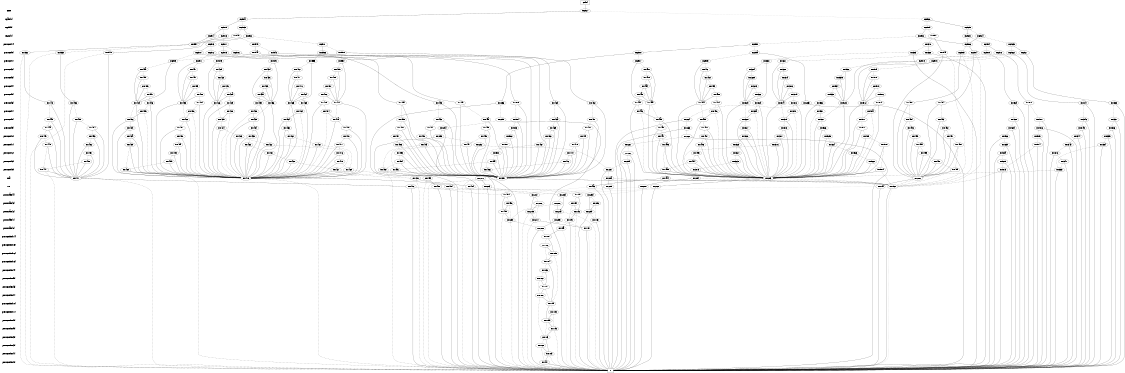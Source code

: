digraph "DD" {
size = "7.5,10"
center = true;
edge [dir = none];
{ node [shape = plaintext];
  edge [style = invis];
  "CONST NODES" [style = invis];
" GND " -> " Tgate[0] " -> " Tgdel[0] " -> " Tsync[0] " -> " prev_cnt[14] " -> " prev_cnt[0] " -> " prev_cnt[1] " -> " prev_cnt[2] " -> " prev_cnt[3] " -> " prev_cnt[4] " -> " prev_cnt[5] " -> " prev_cnt[6] " -> " prev_cnt[7] " -> " prev_cnt[8] " -> " prev_cnt[9] " -> " prev_cnt[10] " -> " prev_cnt[11] " -> " prev_cnt[12] " -> " prev_cnt[13] " -> " prev_cnt[15] " -> " ena " -> " rst " -> " prev_state[4] " -> " prev_state[3] " -> " prev_state[2] " -> " prev_state[1] " -> " prev_state[0] " -> " prev_cnt_len[14] " -> " prev_cnt_len[15] " -> " prev_cnt_len[12] " -> " prev_cnt_len[13] " -> " prev_cnt_len[4] " -> " prev_cnt_len[5] " -> " prev_cnt_len[6] " -> " prev_cnt_len[7] " -> " prev_cnt_len[10] " -> " prev_cnt_len[11] " -> " prev_cnt_len[8] " -> " prev_cnt_len[9] " -> " prev_cnt_len[3] " -> " prev_cnt_len[2] " -> " prev_cnt_len[1] " -> " prev_cnt_len[0] " -> "CONST NODES"; 
}
{ rank = same; node [shape = box]; edge [style = invis];
"  cnt[0]  "; }
{ rank = same; " GND ";
"0x2927";
}
{ rank = same; " Tgate[0] ";
"0x2926";
"0x291a";
}
{ rank = same; " Tgdel[0] ";
"0x2919";
"0x2903";
"0x290d";
"0x2925";
}
{ rank = same; " Tsync[0] ";
"0x1550";
"0x2914";
"0x2920";
"0x2918";
"0x2924";
"0x290c";
"0x2902";
"0x154e";
}
{ rank = same; " prev_cnt[14] ";
"0x2901";
"0x291f";
"0x2906";
"0x1370";
"0x2917";
"0x290b";
"0x154d";
"0x2913";
"0x1554";
"0x2923";
}
{ rank = same; " prev_cnt[0] ";
"0x1552";
"0x2908";
"0x1553";
"0x136e";
"0x2921";
"0x2910";
"0x291c";
"0x2915";
"0x1548";
"0x154f";
"0x2916";
"0x1558";
"0x290a";
"0x136f";
"0x2922";
"0x154a";
"0x2912";
"0x1556";
"0x154c";
"0x291e";
"0x2904";
"0x2905";
}
{ rank = same; " prev_cnt[1] ";
"0x291b";
"0x290f";
"0x2907";
"0x154b";
"0x1557";
"0x1555";
"0x1321";
"0x1330";
"0x291d";
"0x1549";
"0x2909";
"0x2911";
}
{ rank = same; " prev_cnt[2] ";
"0x151f";
"0x14da";
"0x14b1";
"0x143d";
"0x1489";
"0x1472";
"0x1320";
"0x132f";
"0x1536";
"0x142d";
"0x14c1";
"0x14f1";
}
{ rank = same; " prev_cnt[3] ";
"0x14d9";
"0x14b0";
"0x143c";
"0x1488";
"0x1471";
"0x131f";
"0x132e";
"0x1535";
"0x142c";
"0x14c0";
"0x14f0";
"0x151e";
}
{ rank = same; " prev_cnt[4] ";
"0x14d8";
"0x14af";
"0x143b";
"0x1487";
"0x1470";
"0x131e";
"0x132d";
"0x1534";
"0x142b";
"0x14bf";
"0x14ef";
"0x151d";
}
{ rank = same; " prev_cnt[5] ";
"0x14d7";
"0x14ae";
"0x143a";
"0x1486";
"0x146f";
"0x131d";
"0x132c";
"0x1533";
"0x142a";
"0x14be";
"0x14ee";
"0x151c";
}
{ rank = same; " prev_cnt[6] ";
"0x151b";
"0x14bd";
"0x1436";
"0x14d3";
"0x1518";
"0x149e";
"0x14d6";
"0x1439";
"0x1265";
"0x144c";
"0x1329";
"0x147b";
"0x132b";
"0x14fb";
"0x1347";
"0x1528";
"0x14aa";
"0x1482";
"0x14e3";
"0x14ad";
"0x1465";
"0x1426";
"0x1456";
"0x1485";
"0x1429";
"0x1505";
"0x1256";
"0x1512";
"0x146b";
"0x1532";
"0x131a";
"0x1494";
"0x14ea";
"0x152f";
"0x131c";
"0x146e";
"0x14cd";
"0x14ed";
"0x1338";
"0x14ba";
}
{ rank = same; " prev_cnt[7] ";
"0x14ac";
"0x14bc";
"0x131b";
"0x146d";
"0x1484";
"0x151a";
"0x1531";
"0x14d5";
"0x14ec";
"0x1428";
"0x1438";
"0x132a";
}
{ rank = same; " prev_cnt[8] ";
"0x1435";
"0x14d2";
"0x1517";
"0x149d";
"0x1264";
"0x144b";
"0x1328";
"0x147a";
"0x14fa";
"0x1346";
"0x1527";
"0x14a9";
"0x1481";
"0x14e2";
"0x1464";
"0x1425";
"0x1455";
"0x1504";
"0x1255";
"0x1511";
"0x146a";
"0x1319";
"0x1493";
"0x14e9";
"0x152e";
"0x14cc";
"0x1337";
"0x14b9";
}
{ rank = same; " prev_cnt[9] ";
"0x1434";
"0x14d1";
"0x1516";
"0x149c";
"0x1263";
"0x144a";
"0x1327";
"0x1479";
"0x14f9";
"0x1345";
"0x1526";
"0x14a8";
"0x1480";
"0x14e1";
"0x1463";
"0x1424";
"0x1454";
"0x1503";
"0x1254";
"0x1510";
"0x1469";
"0x1318";
"0x1492";
"0x14e8";
"0x152d";
"0x14cb";
"0x1336";
"0x14b8";
}
{ rank = same; " prev_cnt[10] ";
"0x1515";
"0x149b";
"0x1262";
"0x1449";
"0x1326";
"0x1478";
"0x14f8";
"0x1344";
"0x1525";
"0x14a7";
"0x147f";
"0x14e0";
"0x1462";
"0x1423";
"0x1453";
"0x1502";
"0x1253";
"0x150f";
"0x1468";
"0x1317";
"0x1491";
"0x14e7";
"0x152c";
"0x14ca";
"0x1335";
"0x14b7";
"0x1433";
"0x14d0";
}
{ rank = same; " prev_cnt[11] ";
"0x1261";
"0x1448";
"0x1325";
"0x1477";
"0x14f7";
"0x1343";
"0x1524";
"0x14a6";
"0x147e";
"0x14df";
"0x1461";
"0x1422";
"0x1452";
"0x1501";
"0x1252";
"0x150e";
"0x1467";
"0x1316";
"0x1490";
"0x14e6";
"0x152b";
"0x14c9";
"0x1334";
"0x14b6";
"0x1432";
"0x14cf";
"0x1514";
"0x149a";
}
{ rank = same; " prev_cnt[12] ";
"0x1260";
"0x1324";
"0x1476";
"0x1342";
"0x1523";
"0x147d";
"0x14de";
"0x1451";
"0x1500";
"0x14e5";
"0x152a";
"0x14b5";
"0x1431";
"0x1499";
}
{ rank = same; " prev_cnt[13] ";
"0x1450";
"0x14ff";
"0x14b4";
"0x1475";
"0x1430";
"0x125f";
"0x1522";
"0x147c";
"0x1323";
"0x1498";
"0x14dd";
"0x1341";
"0x14e4";
"0x1529";
}
{ rank = same; " prev_cnt[15] ";
"0x14a5";
"0x1251";
"0x14f6";
"0x150d";
"0x1333";
"0x1460";
"0x1421";
"0x1447";
"0x148f";
"0x1315";
"0x1513";
"0x1466";
"0x14c8";
"0x14ce";
}
{ rank = same; " ena ";
"0x145f";
"0x141e";
"0x1351";
"0x1420";
"0x1270";
"0x14a4";
"0x12c9";
"0x1417";
"0x1200";
"0x120a";
"0x12ef";
}
{ rank = same; " rst ";
"0x145e";
"0x14a3";
"0x1209";
"0x126f";
"0x12ee";
"0x141f";
"0x1192";
"0x11ff";
"0x1416";
"0x141d";
"0x12c8";
}
{ rank = same; " prev_state[4] ";
"0x1207";
"0x129d";
"0x11fe";
"0x12ed";
"0x145d";
}
{ rank = same; " prev_state[3] ";
"0x129c";
"0x145c";
"0x1206";
"0x11fd";
"0x12ec";
}
{ rank = same; " prev_state[2] ";
"0x11fc";
"0x129b";
"0x1205";
"0x12ea";
"0x145b";
}
{ rank = same; " prev_state[1] ";
"0x12e9";
"0x12eb";
"0x11eb";
"0x11fb";
"0x1204";
}
{ rank = same; " prev_state[0] ";
"0x11fa";
"0x12e8";
"0x1197";
}
{ rank = same; " prev_cnt_len[14] ";
"0x11e7";
}
{ rank = same; " prev_cnt_len[15] ";
"0x11e6";
}
{ rank = same; " prev_cnt_len[12] ";
"0x11e5";
}
{ rank = same; " prev_cnt_len[13] ";
"0x11e4";
}
{ rank = same; " prev_cnt_len[4] ";
"0x11e3";
}
{ rank = same; " prev_cnt_len[5] ";
"0x11e2";
}
{ rank = same; " prev_cnt_len[6] ";
"0x11e1";
}
{ rank = same; " prev_cnt_len[7] ";
"0x11e0";
}
{ rank = same; " prev_cnt_len[10] ";
"0x11df";
}
{ rank = same; " prev_cnt_len[11] ";
"0x11de";
}
{ rank = same; " prev_cnt_len[8] ";
"0x11dd";
}
{ rank = same; " prev_cnt_len[9] ";
"0x11dc";
}
{ rank = same; " prev_cnt_len[3] ";
"0x11cf";
}
{ rank = same; " prev_cnt_len[2] ";
"0x11ce";
}
{ rank = same; " prev_cnt_len[1] ";
"0x11cd";
}
{ rank = same; " prev_cnt_len[0] ";
"0x11a7";
}
{ rank = same; "CONST NODES";
{ node [shape = box]; "0x115b";
}
}
"  cnt[0]  " -> "0x2927" [style = solid];
"0x2927" -> "0x291a";
"0x2927" -> "0x2926" [style = dotted];
"0x2926" -> "0x2925";
"0x2926" -> "0x290d" [style = dashed];
"0x291a" -> "0x2919";
"0x291a" -> "0x2903" [style = dashed];
"0x2919" -> "0x2914";
"0x2919" -> "0x2918" [style = dashed];
"0x2903" -> "0x2902";
"0x2903" -> "0x154e" [style = dashed];
"0x290d" -> "0x290c";
"0x290d" -> "0x1550" [style = dashed];
"0x2925" -> "0x2920";
"0x2925" -> "0x2924" [style = dashed];
"0x1550" -> "0x154f";
"0x1550" -> "0x1370" [style = dashed];
"0x2914" -> "0x1554";
"0x2914" -> "0x2913" [style = dashed];
"0x2920" -> "0x2906";
"0x2920" -> "0x291f" [style = dashed];
"0x2918" -> "0x1554";
"0x2918" -> "0x2917" [style = dashed];
"0x2924" -> "0x2906";
"0x2924" -> "0x2923" [style = dashed];
"0x290c" -> "0x2906";
"0x290c" -> "0x290b" [style = dashed];
"0x2902" -> "0x1554";
"0x2902" -> "0x2901" [style = dashed];
"0x154e" -> "0x1548";
"0x154e" -> "0x154d" [style = dashed];
"0x2901" -> "0x1556";
"0x2901" -> "0x1558" [style = dashed];
"0x291f" -> "0x291c";
"0x291f" -> "0x291e" [style = dashed];
"0x2906" -> "0x2904";
"0x2906" -> "0x2905" [style = dashed];
"0x1370" -> "0x136e";
"0x1370" -> "0x136f" [style = dashed];
"0x2917" -> "0x2915";
"0x2917" -> "0x2916" [style = dashed];
"0x290b" -> "0x2908";
"0x290b" -> "0x290a" [style = dashed];
"0x154d" -> "0x154a";
"0x154d" -> "0x154c" [style = dashed];
"0x2913" -> "0x2910";
"0x2913" -> "0x2912" [style = dashed];
"0x1554" -> "0x1552";
"0x1554" -> "0x1553" [style = dashed];
"0x2923" -> "0x2921";
"0x2923" -> "0x2922" [style = dashed];
"0x1552" -> "0x144c";
"0x1552" -> "0x115b" [style = dashed];
"0x2908" -> "0x1256";
"0x2908" -> "0x2907" [style = dashed];
"0x1553" -> "0x1456";
"0x1553" -> "0x115b" [style = dashed];
"0x136e" -> "0x115b";
"0x136e" -> "0x1321" [style = dashed];
"0x2921" -> "0x1338";
"0x2921" -> "0x291b" [style = dashed];
"0x2910" -> "0x14d3";
"0x2910" -> "0x290f" [style = dashed];
"0x291c" -> "0x1518";
"0x291c" -> "0x291b" [style = dashed];
"0x2915" -> "0x14fb";
"0x2915" -> "0x290f" [style = dashed];
"0x1548" -> "0x1417";
"0x1548" -> "0x115b" [style = dashed];
"0x154f" -> "0x1200";
"0x154f" -> "0x1192" [style = dashed];
"0x2916" -> "0x1505";
"0x2916" -> "0x2911" [style = dashed];
"0x1558" -> "0x1482";
"0x1558" -> "0x1557" [style = dashed];
"0x290a" -> "0x1265";
"0x290a" -> "0x2909" [style = dashed];
"0x136f" -> "0x115b";
"0x136f" -> "0x1330" [style = dashed];
"0x2922" -> "0x1347";
"0x2922" -> "0x291d" [style = dashed];
"0x154a" -> "0x1351";
"0x154a" -> "0x1549" [style = dashed];
"0x2912" -> "0x14ea";
"0x2912" -> "0x2911" [style = dashed];
"0x1556" -> "0x146b";
"0x1556" -> "0x1555" [style = dashed];
"0x154c" -> "0x1351";
"0x154c" -> "0x154b" [style = dashed];
"0x291e" -> "0x152f";
"0x291e" -> "0x291d" [style = dashed];
"0x2904" -> "0x1494";
"0x2904" -> "0x1192" [style = dashed];
"0x2905" -> "0x149e";
"0x2905" -> "0x1192" [style = dashed];
"0x291b" -> "0x1512";
"0x291b" -> "0x151f" [style = dashed];
"0x290f" -> "0x14cd";
"0x290f" -> "0x14da" [style = dashed];
"0x2907" -> "0x14aa";
"0x2907" -> "0x14b1" [style = dashed];
"0x154b" -> "0x1436";
"0x154b" -> "0x143d" [style = dashed];
"0x1557" -> "0x147b";
"0x1557" -> "0x1489" [style = dashed];
"0x1555" -> "0x1465";
"0x1555" -> "0x1472" [style = dashed];
"0x1321" -> "0x131a";
"0x1321" -> "0x1320" [style = dashed];
"0x1330" -> "0x1329";
"0x1330" -> "0x132f" [style = dashed];
"0x291d" -> "0x1528";
"0x291d" -> "0x1536" [style = dashed];
"0x1549" -> "0x1426";
"0x1549" -> "0x142d" [style = dashed];
"0x2909" -> "0x14ba";
"0x2909" -> "0x14c1" [style = dashed];
"0x2911" -> "0x14e3";
"0x2911" -> "0x14f1" [style = dashed];
"0x151f" -> "0x1512";
"0x151f" -> "0x151e" [style = dashed];
"0x14da" -> "0x14cd";
"0x14da" -> "0x14d9" [style = dashed];
"0x14b1" -> "0x14aa";
"0x14b1" -> "0x14b0" [style = dashed];
"0x143d" -> "0x1436";
"0x143d" -> "0x143c" [style = dashed];
"0x1489" -> "0x147b";
"0x1489" -> "0x1488" [style = dashed];
"0x1472" -> "0x1465";
"0x1472" -> "0x1471" [style = dashed];
"0x1320" -> "0x131a";
"0x1320" -> "0x131f" [style = dashed];
"0x132f" -> "0x1329";
"0x132f" -> "0x132e" [style = dashed];
"0x1536" -> "0x1528";
"0x1536" -> "0x1535" [style = dashed];
"0x142d" -> "0x1426";
"0x142d" -> "0x142c" [style = dashed];
"0x14c1" -> "0x14ba";
"0x14c1" -> "0x14c0" [style = dashed];
"0x14f1" -> "0x14e3";
"0x14f1" -> "0x14f0" [style = dashed];
"0x14d9" -> "0x14cd";
"0x14d9" -> "0x14d8" [style = dashed];
"0x14b0" -> "0x14aa";
"0x14b0" -> "0x14af" [style = dashed];
"0x143c" -> "0x1436";
"0x143c" -> "0x143b" [style = dashed];
"0x1488" -> "0x147b";
"0x1488" -> "0x1487" [style = dashed];
"0x1471" -> "0x1465";
"0x1471" -> "0x1470" [style = dashed];
"0x131f" -> "0x131a";
"0x131f" -> "0x131e" [style = dashed];
"0x132e" -> "0x1329";
"0x132e" -> "0x132d" [style = dashed];
"0x1535" -> "0x1528";
"0x1535" -> "0x1534" [style = dashed];
"0x142c" -> "0x1426";
"0x142c" -> "0x142b" [style = dashed];
"0x14c0" -> "0x14ba";
"0x14c0" -> "0x14bf" [style = dashed];
"0x14f0" -> "0x14e3";
"0x14f0" -> "0x14ef" [style = dashed];
"0x151e" -> "0x1512";
"0x151e" -> "0x151d" [style = dashed];
"0x14d8" -> "0x14cd";
"0x14d8" -> "0x14d7" [style = dashed];
"0x14af" -> "0x14aa";
"0x14af" -> "0x14ae" [style = dashed];
"0x143b" -> "0x1436";
"0x143b" -> "0x143a" [style = dashed];
"0x1487" -> "0x147b";
"0x1487" -> "0x1486" [style = dashed];
"0x1470" -> "0x1465";
"0x1470" -> "0x146f" [style = dashed];
"0x131e" -> "0x131a";
"0x131e" -> "0x131d" [style = dashed];
"0x132d" -> "0x1329";
"0x132d" -> "0x132c" [style = dashed];
"0x1534" -> "0x1528";
"0x1534" -> "0x1533" [style = dashed];
"0x142b" -> "0x1426";
"0x142b" -> "0x142a" [style = dashed];
"0x14bf" -> "0x14ba";
"0x14bf" -> "0x14be" [style = dashed];
"0x14ef" -> "0x14e3";
"0x14ef" -> "0x14ee" [style = dashed];
"0x151d" -> "0x1512";
"0x151d" -> "0x151c" [style = dashed];
"0x14d7" -> "0x14cd";
"0x14d7" -> "0x14d6" [style = dashed];
"0x14ae" -> "0x14aa";
"0x14ae" -> "0x14ad" [style = dashed];
"0x143a" -> "0x1436";
"0x143a" -> "0x1439" [style = dashed];
"0x1486" -> "0x147b";
"0x1486" -> "0x1485" [style = dashed];
"0x146f" -> "0x1465";
"0x146f" -> "0x146e" [style = dashed];
"0x131d" -> "0x131a";
"0x131d" -> "0x131c" [style = dashed];
"0x132c" -> "0x1329";
"0x132c" -> "0x132b" [style = dashed];
"0x1533" -> "0x1528";
"0x1533" -> "0x1532" [style = dashed];
"0x142a" -> "0x1426";
"0x142a" -> "0x1429" [style = dashed];
"0x14be" -> "0x14ba";
"0x14be" -> "0x14bd" [style = dashed];
"0x14ee" -> "0x14e3";
"0x14ee" -> "0x14ed" [style = dashed];
"0x151c" -> "0x1512";
"0x151c" -> "0x151b" [style = dashed];
"0x151b" -> "0x12c9";
"0x151b" -> "0x151a" [style = dashed];
"0x14bd" -> "0x12c9";
"0x14bd" -> "0x14bc" [style = dashed];
"0x1436" -> "0x141e";
"0x1436" -> "0x1435" [style = dashed];
"0x14d3" -> "0x1351";
"0x14d3" -> "0x14d2" [style = dashed];
"0x1518" -> "0x115b";
"0x1518" -> "0x1517" [style = dashed];
"0x149e" -> "0x1200";
"0x149e" -> "0x149d" [style = dashed];
"0x14d6" -> "0x141e";
"0x14d6" -> "0x14d5" [style = dashed];
"0x1439" -> "0x141e";
"0x1439" -> "0x1438" [style = dashed];
"0x1265" -> "0x115b";
"0x1265" -> "0x1264" [style = dashed];
"0x144c" -> "0x1417";
"0x144c" -> "0x144b" [style = dashed];
"0x1329" -> "0x12c9";
"0x1329" -> "0x1328" [style = dashed];
"0x147b" -> "0x141e";
"0x147b" -> "0x147a" [style = dashed];
"0x132b" -> "0x12c9";
"0x132b" -> "0x132a" [style = dashed];
"0x14fb" -> "0x1351";
"0x14fb" -> "0x14fa" [style = dashed];
"0x1347" -> "0x115b";
"0x1347" -> "0x1346" [style = dashed];
"0x1528" -> "0x12c9";
"0x1528" -> "0x1527" [style = dashed];
"0x14aa" -> "0x12c9";
"0x14aa" -> "0x14a9" [style = dashed];
"0x1482" -> "0x1351";
"0x1482" -> "0x1481" [style = dashed];
"0x14e3" -> "0x141e";
"0x14e3" -> "0x14e2" [style = dashed];
"0x14ad" -> "0x12c9";
"0x14ad" -> "0x14ac" [style = dashed];
"0x1465" -> "0x141e";
"0x1465" -> "0x1464" [style = dashed];
"0x1426" -> "0x141e";
"0x1426" -> "0x1425" [style = dashed];
"0x1456" -> "0x1417";
"0x1456" -> "0x1455" [style = dashed];
"0x1485" -> "0x141e";
"0x1485" -> "0x1484" [style = dashed];
"0x1429" -> "0x141e";
"0x1429" -> "0x1428" [style = dashed];
"0x1505" -> "0x1351";
"0x1505" -> "0x1504" [style = dashed];
"0x1256" -> "0x115b";
"0x1256" -> "0x1255" [style = dashed];
"0x1512" -> "0x12c9";
"0x1512" -> "0x1511" [style = dashed];
"0x146b" -> "0x1351";
"0x146b" -> "0x146a" [style = dashed];
"0x1532" -> "0x12c9";
"0x1532" -> "0x1531" [style = dashed];
"0x131a" -> "0x12c9";
"0x131a" -> "0x1319" [style = dashed];
"0x1494" -> "0x1200";
"0x1494" -> "0x1493" [style = dashed];
"0x14ea" -> "0x1351";
"0x14ea" -> "0x14e9" [style = dashed];
"0x152f" -> "0x115b";
"0x152f" -> "0x152e" [style = dashed];
"0x131c" -> "0x12c9";
"0x131c" -> "0x131b" [style = dashed];
"0x146e" -> "0x141e";
"0x146e" -> "0x146d" [style = dashed];
"0x14cd" -> "0x141e";
"0x14cd" -> "0x14cc" [style = dashed];
"0x14ed" -> "0x141e";
"0x14ed" -> "0x14ec" [style = dashed];
"0x1338" -> "0x115b";
"0x1338" -> "0x1337" [style = dashed];
"0x14ba" -> "0x12c9";
"0x14ba" -> "0x14b9" [style = dashed];
"0x14ac" -> "0x14a9";
"0x14ac" -> "0x12c9" [style = dashed];
"0x14bc" -> "0x14b9";
"0x14bc" -> "0x12c9" [style = dashed];
"0x131b" -> "0x1319";
"0x131b" -> "0x12c9" [style = dashed];
"0x146d" -> "0x1464";
"0x146d" -> "0x141e" [style = dashed];
"0x1484" -> "0x147a";
"0x1484" -> "0x141e" [style = dashed];
"0x151a" -> "0x1511";
"0x151a" -> "0x12c9" [style = dashed];
"0x1531" -> "0x1527";
"0x1531" -> "0x12c9" [style = dashed];
"0x14d5" -> "0x14cc";
"0x14d5" -> "0x141e" [style = dashed];
"0x14ec" -> "0x14e2";
"0x14ec" -> "0x141e" [style = dashed];
"0x1428" -> "0x1425";
"0x1428" -> "0x141e" [style = dashed];
"0x1438" -> "0x1435";
"0x1438" -> "0x141e" [style = dashed];
"0x132a" -> "0x1328";
"0x132a" -> "0x12c9" [style = dashed];
"0x1435" -> "0x141e";
"0x1435" -> "0x1434" [style = dashed];
"0x14d2" -> "0x1351";
"0x14d2" -> "0x14d1" [style = dashed];
"0x1517" -> "0x115b";
"0x1517" -> "0x1516" [style = dashed];
"0x149d" -> "0x1200";
"0x149d" -> "0x149c" [style = dashed];
"0x1264" -> "0x115b";
"0x1264" -> "0x1263" [style = dashed];
"0x144b" -> "0x1417";
"0x144b" -> "0x144a" [style = dashed];
"0x1328" -> "0x12c9";
"0x1328" -> "0x1327" [style = dashed];
"0x147a" -> "0x141e";
"0x147a" -> "0x1479" [style = dashed];
"0x14fa" -> "0x1351";
"0x14fa" -> "0x14f9" [style = dashed];
"0x1346" -> "0x115b";
"0x1346" -> "0x1345" [style = dashed];
"0x1527" -> "0x12c9";
"0x1527" -> "0x1526" [style = dashed];
"0x14a9" -> "0x12c9";
"0x14a9" -> "0x14a8" [style = dashed];
"0x1481" -> "0x1351";
"0x1481" -> "0x1480" [style = dashed];
"0x14e2" -> "0x141e";
"0x14e2" -> "0x14e1" [style = dashed];
"0x1464" -> "0x141e";
"0x1464" -> "0x1463" [style = dashed];
"0x1425" -> "0x141e";
"0x1425" -> "0x1424" [style = dashed];
"0x1455" -> "0x1417";
"0x1455" -> "0x1454" [style = dashed];
"0x1504" -> "0x1351";
"0x1504" -> "0x1503" [style = dashed];
"0x1255" -> "0x115b";
"0x1255" -> "0x1254" [style = dashed];
"0x1511" -> "0x12c9";
"0x1511" -> "0x1510" [style = dashed];
"0x146a" -> "0x1351";
"0x146a" -> "0x1469" [style = dashed];
"0x1319" -> "0x12c9";
"0x1319" -> "0x1318" [style = dashed];
"0x1493" -> "0x1200";
"0x1493" -> "0x1492" [style = dashed];
"0x14e9" -> "0x1351";
"0x14e9" -> "0x14e8" [style = dashed];
"0x152e" -> "0x115b";
"0x152e" -> "0x152d" [style = dashed];
"0x14cc" -> "0x141e";
"0x14cc" -> "0x14cb" [style = dashed];
"0x1337" -> "0x115b";
"0x1337" -> "0x1336" [style = dashed];
"0x14b9" -> "0x12c9";
"0x14b9" -> "0x14b8" [style = dashed];
"0x1434" -> "0x141e";
"0x1434" -> "0x1433" [style = dashed];
"0x14d1" -> "0x1351";
"0x14d1" -> "0x14d0" [style = dashed];
"0x1516" -> "0x115b";
"0x1516" -> "0x1515" [style = dashed];
"0x149c" -> "0x1200";
"0x149c" -> "0x149b" [style = dashed];
"0x1263" -> "0x115b";
"0x1263" -> "0x1262" [style = dashed];
"0x144a" -> "0x1417";
"0x144a" -> "0x1449" [style = dashed];
"0x1327" -> "0x12c9";
"0x1327" -> "0x1326" [style = dashed];
"0x1479" -> "0x141e";
"0x1479" -> "0x1478" [style = dashed];
"0x14f9" -> "0x1351";
"0x14f9" -> "0x14f8" [style = dashed];
"0x1345" -> "0x115b";
"0x1345" -> "0x1344" [style = dashed];
"0x1526" -> "0x12c9";
"0x1526" -> "0x1525" [style = dashed];
"0x14a8" -> "0x12c9";
"0x14a8" -> "0x14a7" [style = dashed];
"0x1480" -> "0x1351";
"0x1480" -> "0x147f" [style = dashed];
"0x14e1" -> "0x141e";
"0x14e1" -> "0x14e0" [style = dashed];
"0x1463" -> "0x141e";
"0x1463" -> "0x1462" [style = dashed];
"0x1424" -> "0x141e";
"0x1424" -> "0x1423" [style = dashed];
"0x1454" -> "0x1417";
"0x1454" -> "0x1453" [style = dashed];
"0x1503" -> "0x1351";
"0x1503" -> "0x1502" [style = dashed];
"0x1254" -> "0x115b";
"0x1254" -> "0x1253" [style = dashed];
"0x1510" -> "0x12c9";
"0x1510" -> "0x150f" [style = dashed];
"0x1469" -> "0x1351";
"0x1469" -> "0x1468" [style = dashed];
"0x1318" -> "0x12c9";
"0x1318" -> "0x1317" [style = dashed];
"0x1492" -> "0x1200";
"0x1492" -> "0x1491" [style = dashed];
"0x14e8" -> "0x1351";
"0x14e8" -> "0x14e7" [style = dashed];
"0x152d" -> "0x115b";
"0x152d" -> "0x152c" [style = dashed];
"0x14cb" -> "0x141e";
"0x14cb" -> "0x14ca" [style = dashed];
"0x1336" -> "0x115b";
"0x1336" -> "0x1335" [style = dashed];
"0x14b8" -> "0x12c9";
"0x14b8" -> "0x14b7" [style = dashed];
"0x1515" -> "0x115b";
"0x1515" -> "0x1514" [style = dashed];
"0x149b" -> "0x1200";
"0x149b" -> "0x149a" [style = dashed];
"0x1262" -> "0x115b";
"0x1262" -> "0x1261" [style = dashed];
"0x1449" -> "0x1417";
"0x1449" -> "0x1448" [style = dashed];
"0x1326" -> "0x12c9";
"0x1326" -> "0x1325" [style = dashed];
"0x1478" -> "0x141e";
"0x1478" -> "0x1477" [style = dashed];
"0x14f8" -> "0x1351";
"0x14f8" -> "0x14f7" [style = dashed];
"0x1344" -> "0x115b";
"0x1344" -> "0x1343" [style = dashed];
"0x1525" -> "0x12c9";
"0x1525" -> "0x1524" [style = dashed];
"0x14a7" -> "0x12c9";
"0x14a7" -> "0x14a6" [style = dashed];
"0x147f" -> "0x1351";
"0x147f" -> "0x147e" [style = dashed];
"0x14e0" -> "0x141e";
"0x14e0" -> "0x14df" [style = dashed];
"0x1462" -> "0x141e";
"0x1462" -> "0x1461" [style = dashed];
"0x1423" -> "0x141e";
"0x1423" -> "0x1422" [style = dashed];
"0x1453" -> "0x1417";
"0x1453" -> "0x1452" [style = dashed];
"0x1502" -> "0x1351";
"0x1502" -> "0x1501" [style = dashed];
"0x1253" -> "0x115b";
"0x1253" -> "0x1252" [style = dashed];
"0x150f" -> "0x12c9";
"0x150f" -> "0x150e" [style = dashed];
"0x1468" -> "0x1351";
"0x1468" -> "0x1467" [style = dashed];
"0x1317" -> "0x12c9";
"0x1317" -> "0x1316" [style = dashed];
"0x1491" -> "0x1200";
"0x1491" -> "0x1490" [style = dashed];
"0x14e7" -> "0x1351";
"0x14e7" -> "0x14e6" [style = dashed];
"0x152c" -> "0x115b";
"0x152c" -> "0x152b" [style = dashed];
"0x14ca" -> "0x141e";
"0x14ca" -> "0x14c9" [style = dashed];
"0x1335" -> "0x115b";
"0x1335" -> "0x1334" [style = dashed];
"0x14b7" -> "0x12c9";
"0x14b7" -> "0x14b6" [style = dashed];
"0x1433" -> "0x141e";
"0x1433" -> "0x1432" [style = dashed];
"0x14d0" -> "0x1351";
"0x14d0" -> "0x14cf" [style = dashed];
"0x1261" -> "0x115b";
"0x1261" -> "0x1260" [style = dashed];
"0x1448" -> "0x1417";
"0x1448" -> "0x1447" [style = dashed];
"0x1325" -> "0x12c9";
"0x1325" -> "0x1324" [style = dashed];
"0x1477" -> "0x141e";
"0x1477" -> "0x1476" [style = dashed];
"0x14f7" -> "0x1351";
"0x14f7" -> "0x14f6" [style = dashed];
"0x1343" -> "0x115b";
"0x1343" -> "0x1342" [style = dashed];
"0x1524" -> "0x12c9";
"0x1524" -> "0x1523" [style = dashed];
"0x14a6" -> "0x12c9";
"0x14a6" -> "0x14a5" [style = dashed];
"0x147e" -> "0x1351";
"0x147e" -> "0x147d" [style = dashed];
"0x14df" -> "0x141e";
"0x14df" -> "0x14de" [style = dashed];
"0x1461" -> "0x141e";
"0x1461" -> "0x1460" [style = dashed];
"0x1422" -> "0x141e";
"0x1422" -> "0x1421" [style = dashed];
"0x1452" -> "0x1417";
"0x1452" -> "0x1451" [style = dashed];
"0x1501" -> "0x1351";
"0x1501" -> "0x1500" [style = dashed];
"0x1252" -> "0x115b";
"0x1252" -> "0x1251" [style = dashed];
"0x150e" -> "0x12c9";
"0x150e" -> "0x150d" [style = dashed];
"0x1467" -> "0x1351";
"0x1467" -> "0x1466" [style = dashed];
"0x1316" -> "0x12c9";
"0x1316" -> "0x1315" [style = dashed];
"0x1490" -> "0x1200";
"0x1490" -> "0x148f" [style = dashed];
"0x14e6" -> "0x1351";
"0x14e6" -> "0x14e5" [style = dashed];
"0x152b" -> "0x115b";
"0x152b" -> "0x152a" [style = dashed];
"0x14c9" -> "0x141e";
"0x14c9" -> "0x14c8" [style = dashed];
"0x1334" -> "0x115b";
"0x1334" -> "0x1333" [style = dashed];
"0x14b6" -> "0x12c9";
"0x14b6" -> "0x14b5" [style = dashed];
"0x1432" -> "0x141e";
"0x1432" -> "0x1431" [style = dashed];
"0x14cf" -> "0x1351";
"0x14cf" -> "0x14ce" [style = dashed];
"0x1514" -> "0x115b";
"0x1514" -> "0x1513" [style = dashed];
"0x149a" -> "0x1200";
"0x149a" -> "0x1499" [style = dashed];
"0x1260" -> "0x115b";
"0x1260" -> "0x125f" [style = dashed];
"0x1324" -> "0x12c9";
"0x1324" -> "0x1323" [style = dashed];
"0x1476" -> "0x141e";
"0x1476" -> "0x1475" [style = dashed];
"0x1342" -> "0x115b";
"0x1342" -> "0x1341" [style = dashed];
"0x1523" -> "0x12c9";
"0x1523" -> "0x1522" [style = dashed];
"0x147d" -> "0x1351";
"0x147d" -> "0x147c" [style = dashed];
"0x14de" -> "0x141e";
"0x14de" -> "0x14dd" [style = dashed];
"0x1451" -> "0x1417";
"0x1451" -> "0x1450" [style = dashed];
"0x1500" -> "0x1351";
"0x1500" -> "0x14ff" [style = dashed];
"0x14e5" -> "0x1351";
"0x14e5" -> "0x14e4" [style = dashed];
"0x152a" -> "0x115b";
"0x152a" -> "0x1529" [style = dashed];
"0x14b5" -> "0x12c9";
"0x14b5" -> "0x14b4" [style = dashed];
"0x1431" -> "0x141e";
"0x1431" -> "0x1430" [style = dashed];
"0x1499" -> "0x1200";
"0x1499" -> "0x1498" [style = dashed];
"0x1450" -> "0x1417";
"0x1450" -> "0x1447" [style = dashed];
"0x14ff" -> "0x1351";
"0x14ff" -> "0x14f6" [style = dashed];
"0x14b4" -> "0x12c9";
"0x14b4" -> "0x14a5" [style = dashed];
"0x1475" -> "0x141e";
"0x1475" -> "0x1460" [style = dashed];
"0x1430" -> "0x141e";
"0x1430" -> "0x1421" [style = dashed];
"0x125f" -> "0x115b";
"0x125f" -> "0x1251" [style = dashed];
"0x1522" -> "0x12c9";
"0x1522" -> "0x150d" [style = dashed];
"0x147c" -> "0x1351";
"0x147c" -> "0x1466" [style = dashed];
"0x1323" -> "0x12c9";
"0x1323" -> "0x1315" [style = dashed];
"0x1498" -> "0x1200";
"0x1498" -> "0x148f" [style = dashed];
"0x14dd" -> "0x141e";
"0x14dd" -> "0x14c8" [style = dashed];
"0x1341" -> "0x115b";
"0x1341" -> "0x1333" [style = dashed];
"0x14e4" -> "0x1351";
"0x14e4" -> "0x14ce" [style = dashed];
"0x1529" -> "0x115b";
"0x1529" -> "0x1513" [style = dashed];
"0x14a5" -> "0x12c9";
"0x14a5" -> "0x14a4" [style = dashed];
"0x1251" -> "0x115b";
"0x1251" -> "0x120a" [style = dashed];
"0x14f6" -> "0x1351";
"0x14f6" -> "0x141e" [style = dashed];
"0x150d" -> "0x12c9";
"0x150d" -> "0x1192" [style = dashed];
"0x1333" -> "0x115b";
"0x1333" -> "0x12c9" [style = dashed];
"0x1460" -> "0x141e";
"0x1460" -> "0x145f" [style = dashed];
"0x1421" -> "0x141e";
"0x1421" -> "0x1420" [style = dashed];
"0x1447" -> "0x1417";
"0x1447" -> "0x115b" [style = dashed];
"0x148f" -> "0x1200";
"0x148f" -> "0x1192" [style = dashed];
"0x1315" -> "0x12c9";
"0x1315" -> "0x12ef" [style = dashed];
"0x1513" -> "0x115b";
"0x1513" -> "0x1192" [style = dashed];
"0x1466" -> "0x1351";
"0x1466" -> "0x1270" [style = dashed];
"0x14c8" -> "0x141e";
"0x14c8" -> "0x115b" [style = dashed];
"0x14ce" -> "0x1351";
"0x14ce" -> "0x115b" [style = dashed];
"0x145f" -> "0x145e";
"0x145f" -> "0x115b" [style = dashed];
"0x141e" -> "0x141d";
"0x141e" -> "0x115b" [style = dashed];
"0x1351" -> "0x1192";
"0x1351" -> "0x115b" [style = dashed];
"0x1420" -> "0x141f";
"0x1420" -> "0x115b" [style = dashed];
"0x1270" -> "0x126f";
"0x1270" -> "0x115b" [style = dashed];
"0x14a4" -> "0x14a3";
"0x14a4" -> "0x1192" [style = dashed];
"0x12c9" -> "0x12c8";
"0x12c9" -> "0x1192" [style = dashed];
"0x1417" -> "0x1416";
"0x1417" -> "0x115b" [style = dashed];
"0x1200" -> "0x11ff";
"0x1200" -> "0x1192" [style = dashed];
"0x120a" -> "0x1209";
"0x120a" -> "0x1192" [style = dashed];
"0x12ef" -> "0x12ee";
"0x12ef" -> "0x1192" [style = dashed];
"0x145e" -> "0x115b";
"0x145e" -> "0x145d" [style = dashed];
"0x14a3" -> "0x115b";
"0x14a3" -> "0x145d" [style = dotted];
"0x1209" -> "0x115b";
"0x1209" -> "0x1207" [style = dotted];
"0x126f" -> "0x115b";
"0x126f" -> "0x1207" [style = dashed];
"0x12ee" -> "0x115b";
"0x12ee" -> "0x12ed" [style = dotted];
"0x141f" -> "0x115b";
"0x141f" -> "0x12ed" [style = dashed];
"0x1192" -> "0x115b";
"0x1192" -> "0x115b" [style = dotted];
"0x11ff" -> "0x115b";
"0x11ff" -> "0x11fe" [style = dotted];
"0x1416" -> "0x115b";
"0x1416" -> "0x11fe" [style = dashed];
"0x141d" -> "0x115b";
"0x141d" -> "0x129d" [style = dashed];
"0x12c8" -> "0x115b";
"0x12c8" -> "0x129d" [style = dotted];
"0x1207" -> "0x1205";
"0x1207" -> "0x1206" [style = dashed];
"0x129d" -> "0x129b";
"0x129d" -> "0x129c" [style = dashed];
"0x11fe" -> "0x11fc";
"0x11fe" -> "0x11fd" [style = dashed];
"0x12ed" -> "0x12ea";
"0x12ed" -> "0x12ec" [style = dashed];
"0x145d" -> "0x145b";
"0x145d" -> "0x145c" [style = dashed];
"0x129c" -> "0x129b";
"0x129c" -> "0x11eb" [style = dashed];
"0x145c" -> "0x145b";
"0x145c" -> "0x12eb" [style = dashed];
"0x1206" -> "0x1205";
"0x1206" -> "0x1204" [style = dashed];
"0x11fd" -> "0x11fc";
"0x11fd" -> "0x11fb" [style = dashed];
"0x12ec" -> "0x12ea";
"0x12ec" -> "0x12eb" [style = dashed];
"0x11fc" -> "0x11fb";
"0x11fc" -> "0x115b" [style = dashed];
"0x129b" -> "0x115b";
"0x129b" -> "0x11eb" [style = dashed];
"0x1205" -> "0x1204";
"0x1205" -> "0x115b" [style = dashed];
"0x12ea" -> "0x12e9";
"0x12ea" -> "0x115b" [style = dashed];
"0x145b" -> "0x12eb";
"0x145b" -> "0x115b" [style = dashed];
"0x12e9" -> "0x12e8";
"0x12e9" -> "0x1197" [style = dashed];
"0x12eb" -> "0x12e8";
"0x12eb" -> "0x115b" [style = dashed];
"0x11eb" -> "0x115b";
"0x11eb" -> "0x1197" [style = dashed];
"0x11fb" -> "0x115b";
"0x11fb" -> "0x11fa" [style = dotted];
"0x1204" -> "0x1197";
"0x1204" -> "0x115b" [style = dashed];
"0x11fa" -> "0x11e7";
"0x11fa" -> "0x115b" [style = dotted];
"0x12e8" -> "0x115b";
"0x12e8" -> "0x11e7" [style = dashed];
"0x1197" -> "0x115b";
"0x1197" -> "0x115b" [style = dotted];
"0x11e7" -> "0x11e5";
"0x11e7" -> "0x11e6" [style = dashed];
"0x11e6" -> "0x11e5";
"0x11e6" -> "0x11e4" [style = dashed];
"0x11e5" -> "0x11e4";
"0x11e5" -> "0x11df" [style = dashed];
"0x11e4" -> "0x11df";
"0x11e4" -> "0x11e3" [style = dashed];
"0x11e3" -> "0x11e1";
"0x11e3" -> "0x11e2" [style = dashed];
"0x11e2" -> "0x11e1";
"0x11e2" -> "0x11e0" [style = dashed];
"0x11e1" -> "0x11e0";
"0x11e1" -> "0x11df" [style = dashed];
"0x11e0" -> "0x11df";
"0x11e0" -> "0x11cf" [style = dashed];
"0x11df" -> "0x11dd";
"0x11df" -> "0x11de" [style = dashed];
"0x11de" -> "0x11dd";
"0x11de" -> "0x11dc" [style = dashed];
"0x11dd" -> "0x11dc";
"0x11dd" -> "0x11cf" [style = dashed];
"0x11dc" -> "0x11cf";
"0x11dc" -> "0x115b" [style = dashed];
"0x11cf" -> "0x11cd";
"0x11cf" -> "0x11ce" [style = dashed];
"0x11ce" -> "0x11cd";
"0x11ce" -> "0x11a7" [style = dashed];
"0x11cd" -> "0x11a7";
"0x11cd" -> "0x115b" [style = dashed];
"0x11a7" -> "0x115b";
"0x11a7" -> "0x115b" [style = dotted];
"0x115b" [label = "1"];
}
